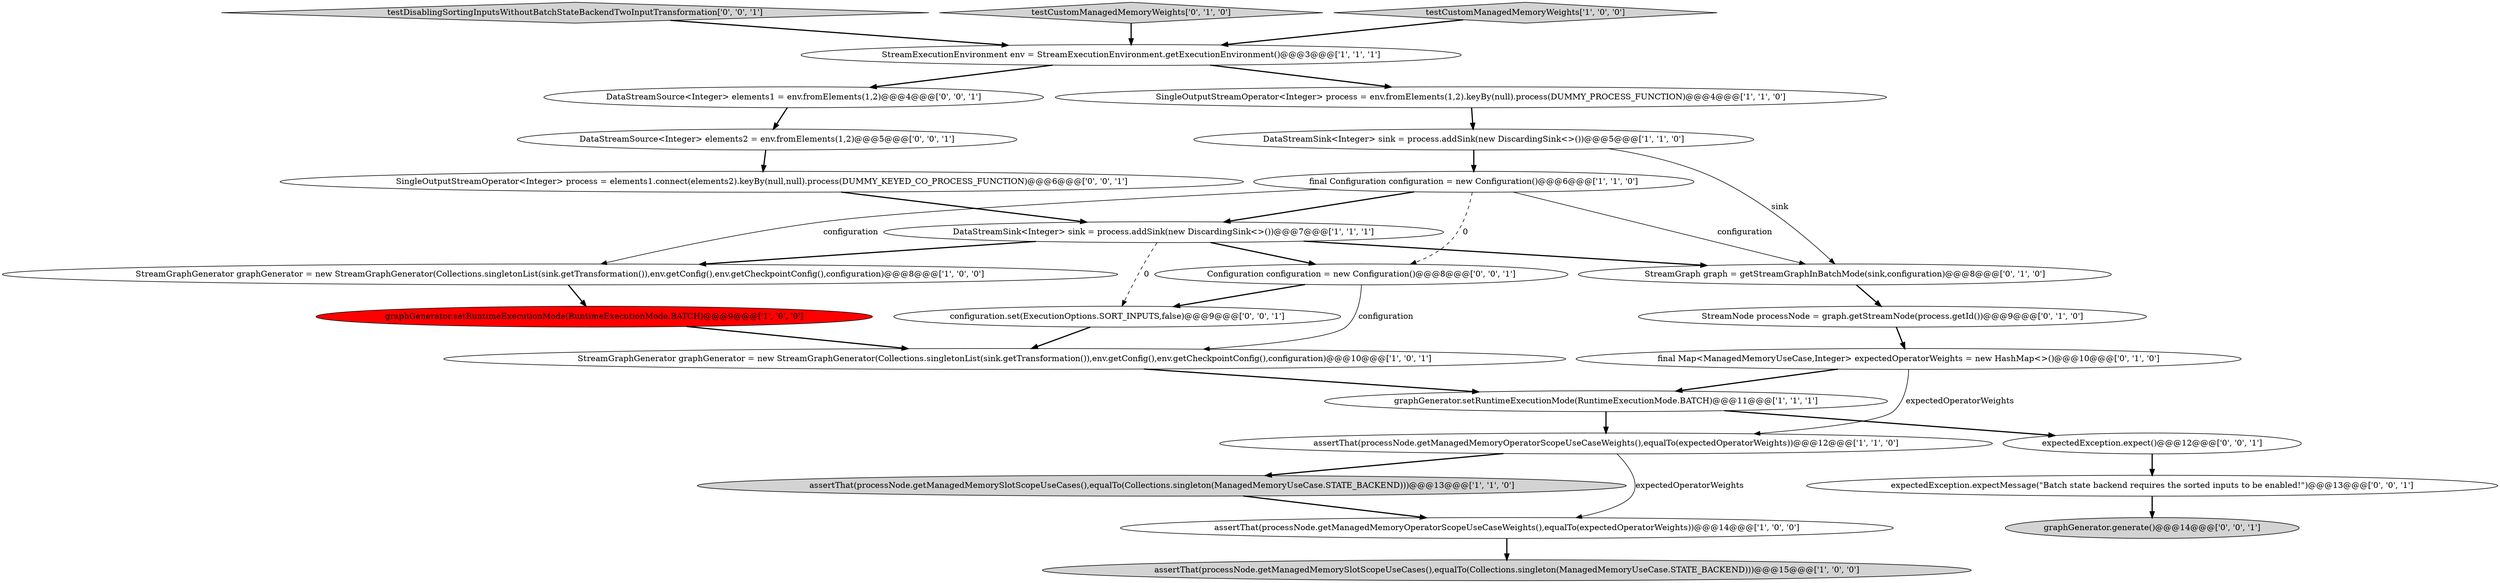 digraph {
7 [style = filled, label = "graphGenerator.setRuntimeExecutionMode(RuntimeExecutionMode.BATCH)@@@9@@@['1', '0', '0']", fillcolor = red, shape = ellipse image = "AAA1AAABBB1BBB"];
6 [style = filled, label = "SingleOutputStreamOperator<Integer> process = env.fromElements(1,2).keyBy(null).process(DUMMY_PROCESS_FUNCTION)@@@4@@@['1', '1', '0']", fillcolor = white, shape = ellipse image = "AAA0AAABBB1BBB"];
10 [style = filled, label = "DataStreamSink<Integer> sink = process.addSink(new DiscardingSink<>())@@@5@@@['1', '1', '0']", fillcolor = white, shape = ellipse image = "AAA0AAABBB1BBB"];
20 [style = filled, label = "testDisablingSortingInputsWithoutBatchStateBackendTwoInputTransformation['0', '0', '1']", fillcolor = lightgray, shape = diamond image = "AAA0AAABBB3BBB"];
12 [style = filled, label = "assertThat(processNode.getManagedMemorySlotScopeUseCases(),equalTo(Collections.singleton(ManagedMemoryUseCase.STATE_BACKEND)))@@@13@@@['1', '1', '0']", fillcolor = lightgray, shape = ellipse image = "AAA0AAABBB1BBB"];
25 [style = filled, label = "SingleOutputStreamOperator<Integer> process = elements1.connect(elements2).keyBy(null,null).process(DUMMY_KEYED_CO_PROCESS_FUNCTION)@@@6@@@['0', '0', '1']", fillcolor = white, shape = ellipse image = "AAA0AAABBB3BBB"];
23 [style = filled, label = "configuration.set(ExecutionOptions.SORT_INPUTS,false)@@@9@@@['0', '0', '1']", fillcolor = white, shape = ellipse image = "AAA0AAABBB3BBB"];
15 [style = filled, label = "testCustomManagedMemoryWeights['0', '1', '0']", fillcolor = lightgray, shape = diamond image = "AAA0AAABBB2BBB"];
2 [style = filled, label = "StreamGraphGenerator graphGenerator = new StreamGraphGenerator(Collections.singletonList(sink.getTransformation()),env.getConfig(),env.getCheckpointConfig(),configuration)@@@8@@@['1', '0', '0']", fillcolor = white, shape = ellipse image = "AAA0AAABBB1BBB"];
17 [style = filled, label = "StreamNode processNode = graph.getStreamNode(process.getId())@@@9@@@['0', '1', '0']", fillcolor = white, shape = ellipse image = "AAA0AAABBB2BBB"];
9 [style = filled, label = "assertThat(processNode.getManagedMemoryOperatorScopeUseCaseWeights(),equalTo(expectedOperatorWeights))@@@12@@@['1', '1', '0']", fillcolor = white, shape = ellipse image = "AAA0AAABBB1BBB"];
0 [style = filled, label = "DataStreamSink<Integer> sink = process.addSink(new DiscardingSink<>())@@@7@@@['1', '1', '1']", fillcolor = white, shape = ellipse image = "AAA0AAABBB1BBB"];
22 [style = filled, label = "DataStreamSource<Integer> elements2 = env.fromElements(1,2)@@@5@@@['0', '0', '1']", fillcolor = white, shape = ellipse image = "AAA0AAABBB3BBB"];
3 [style = filled, label = "final Configuration configuration = new Configuration()@@@6@@@['1', '1', '0']", fillcolor = white, shape = ellipse image = "AAA0AAABBB1BBB"];
26 [style = filled, label = "expectedException.expectMessage(\"Batch state backend requires the sorted inputs to be enabled!\")@@@13@@@['0', '0', '1']", fillcolor = white, shape = ellipse image = "AAA0AAABBB3BBB"];
19 [style = filled, label = "Configuration configuration = new Configuration()@@@8@@@['0', '0', '1']", fillcolor = white, shape = ellipse image = "AAA0AAABBB3BBB"];
1 [style = filled, label = "assertThat(processNode.getManagedMemoryOperatorScopeUseCaseWeights(),equalTo(expectedOperatorWeights))@@@14@@@['1', '0', '0']", fillcolor = white, shape = ellipse image = "AAA0AAABBB1BBB"];
16 [style = filled, label = "StreamGraph graph = getStreamGraphInBatchMode(sink,configuration)@@@8@@@['0', '1', '0']", fillcolor = white, shape = ellipse image = "AAA0AAABBB2BBB"];
21 [style = filled, label = "graphGenerator.generate()@@@14@@@['0', '0', '1']", fillcolor = lightgray, shape = ellipse image = "AAA0AAABBB3BBB"];
4 [style = filled, label = "StreamGraphGenerator graphGenerator = new StreamGraphGenerator(Collections.singletonList(sink.getTransformation()),env.getConfig(),env.getCheckpointConfig(),configuration)@@@10@@@['1', '0', '1']", fillcolor = white, shape = ellipse image = "AAA0AAABBB1BBB"];
18 [style = filled, label = "DataStreamSource<Integer> elements1 = env.fromElements(1,2)@@@4@@@['0', '0', '1']", fillcolor = white, shape = ellipse image = "AAA0AAABBB3BBB"];
5 [style = filled, label = "graphGenerator.setRuntimeExecutionMode(RuntimeExecutionMode.BATCH)@@@11@@@['1', '1', '1']", fillcolor = white, shape = ellipse image = "AAA0AAABBB1BBB"];
24 [style = filled, label = "expectedException.expect()@@@12@@@['0', '0', '1']", fillcolor = white, shape = ellipse image = "AAA0AAABBB3BBB"];
8 [style = filled, label = "assertThat(processNode.getManagedMemorySlotScopeUseCases(),equalTo(Collections.singleton(ManagedMemoryUseCase.STATE_BACKEND)))@@@15@@@['1', '0', '0']", fillcolor = lightgray, shape = ellipse image = "AAA0AAABBB1BBB"];
13 [style = filled, label = "testCustomManagedMemoryWeights['1', '0', '0']", fillcolor = lightgray, shape = diamond image = "AAA0AAABBB1BBB"];
11 [style = filled, label = "StreamExecutionEnvironment env = StreamExecutionEnvironment.getExecutionEnvironment()@@@3@@@['1', '1', '1']", fillcolor = white, shape = ellipse image = "AAA0AAABBB1BBB"];
14 [style = filled, label = "final Map<ManagedMemoryUseCase,Integer> expectedOperatorWeights = new HashMap<>()@@@10@@@['0', '1', '0']", fillcolor = white, shape = ellipse image = "AAA0AAABBB2BBB"];
25->0 [style = bold, label=""];
22->25 [style = bold, label=""];
0->16 [style = bold, label=""];
1->8 [style = bold, label=""];
5->9 [style = bold, label=""];
0->19 [style = bold, label=""];
0->23 [style = dashed, label="0"];
11->6 [style = bold, label=""];
0->2 [style = bold, label=""];
10->16 [style = solid, label="sink"];
23->4 [style = bold, label=""];
10->3 [style = bold, label=""];
7->4 [style = bold, label=""];
16->17 [style = bold, label=""];
20->11 [style = bold, label=""];
12->1 [style = bold, label=""];
3->16 [style = solid, label="configuration"];
13->11 [style = bold, label=""];
11->18 [style = bold, label=""];
3->0 [style = bold, label=""];
26->21 [style = bold, label=""];
3->19 [style = dashed, label="0"];
24->26 [style = bold, label=""];
3->2 [style = solid, label="configuration"];
18->22 [style = bold, label=""];
19->4 [style = solid, label="configuration"];
15->11 [style = bold, label=""];
9->1 [style = solid, label="expectedOperatorWeights"];
17->14 [style = bold, label=""];
19->23 [style = bold, label=""];
6->10 [style = bold, label=""];
5->24 [style = bold, label=""];
9->12 [style = bold, label=""];
14->9 [style = solid, label="expectedOperatorWeights"];
2->7 [style = bold, label=""];
4->5 [style = bold, label=""];
14->5 [style = bold, label=""];
}
